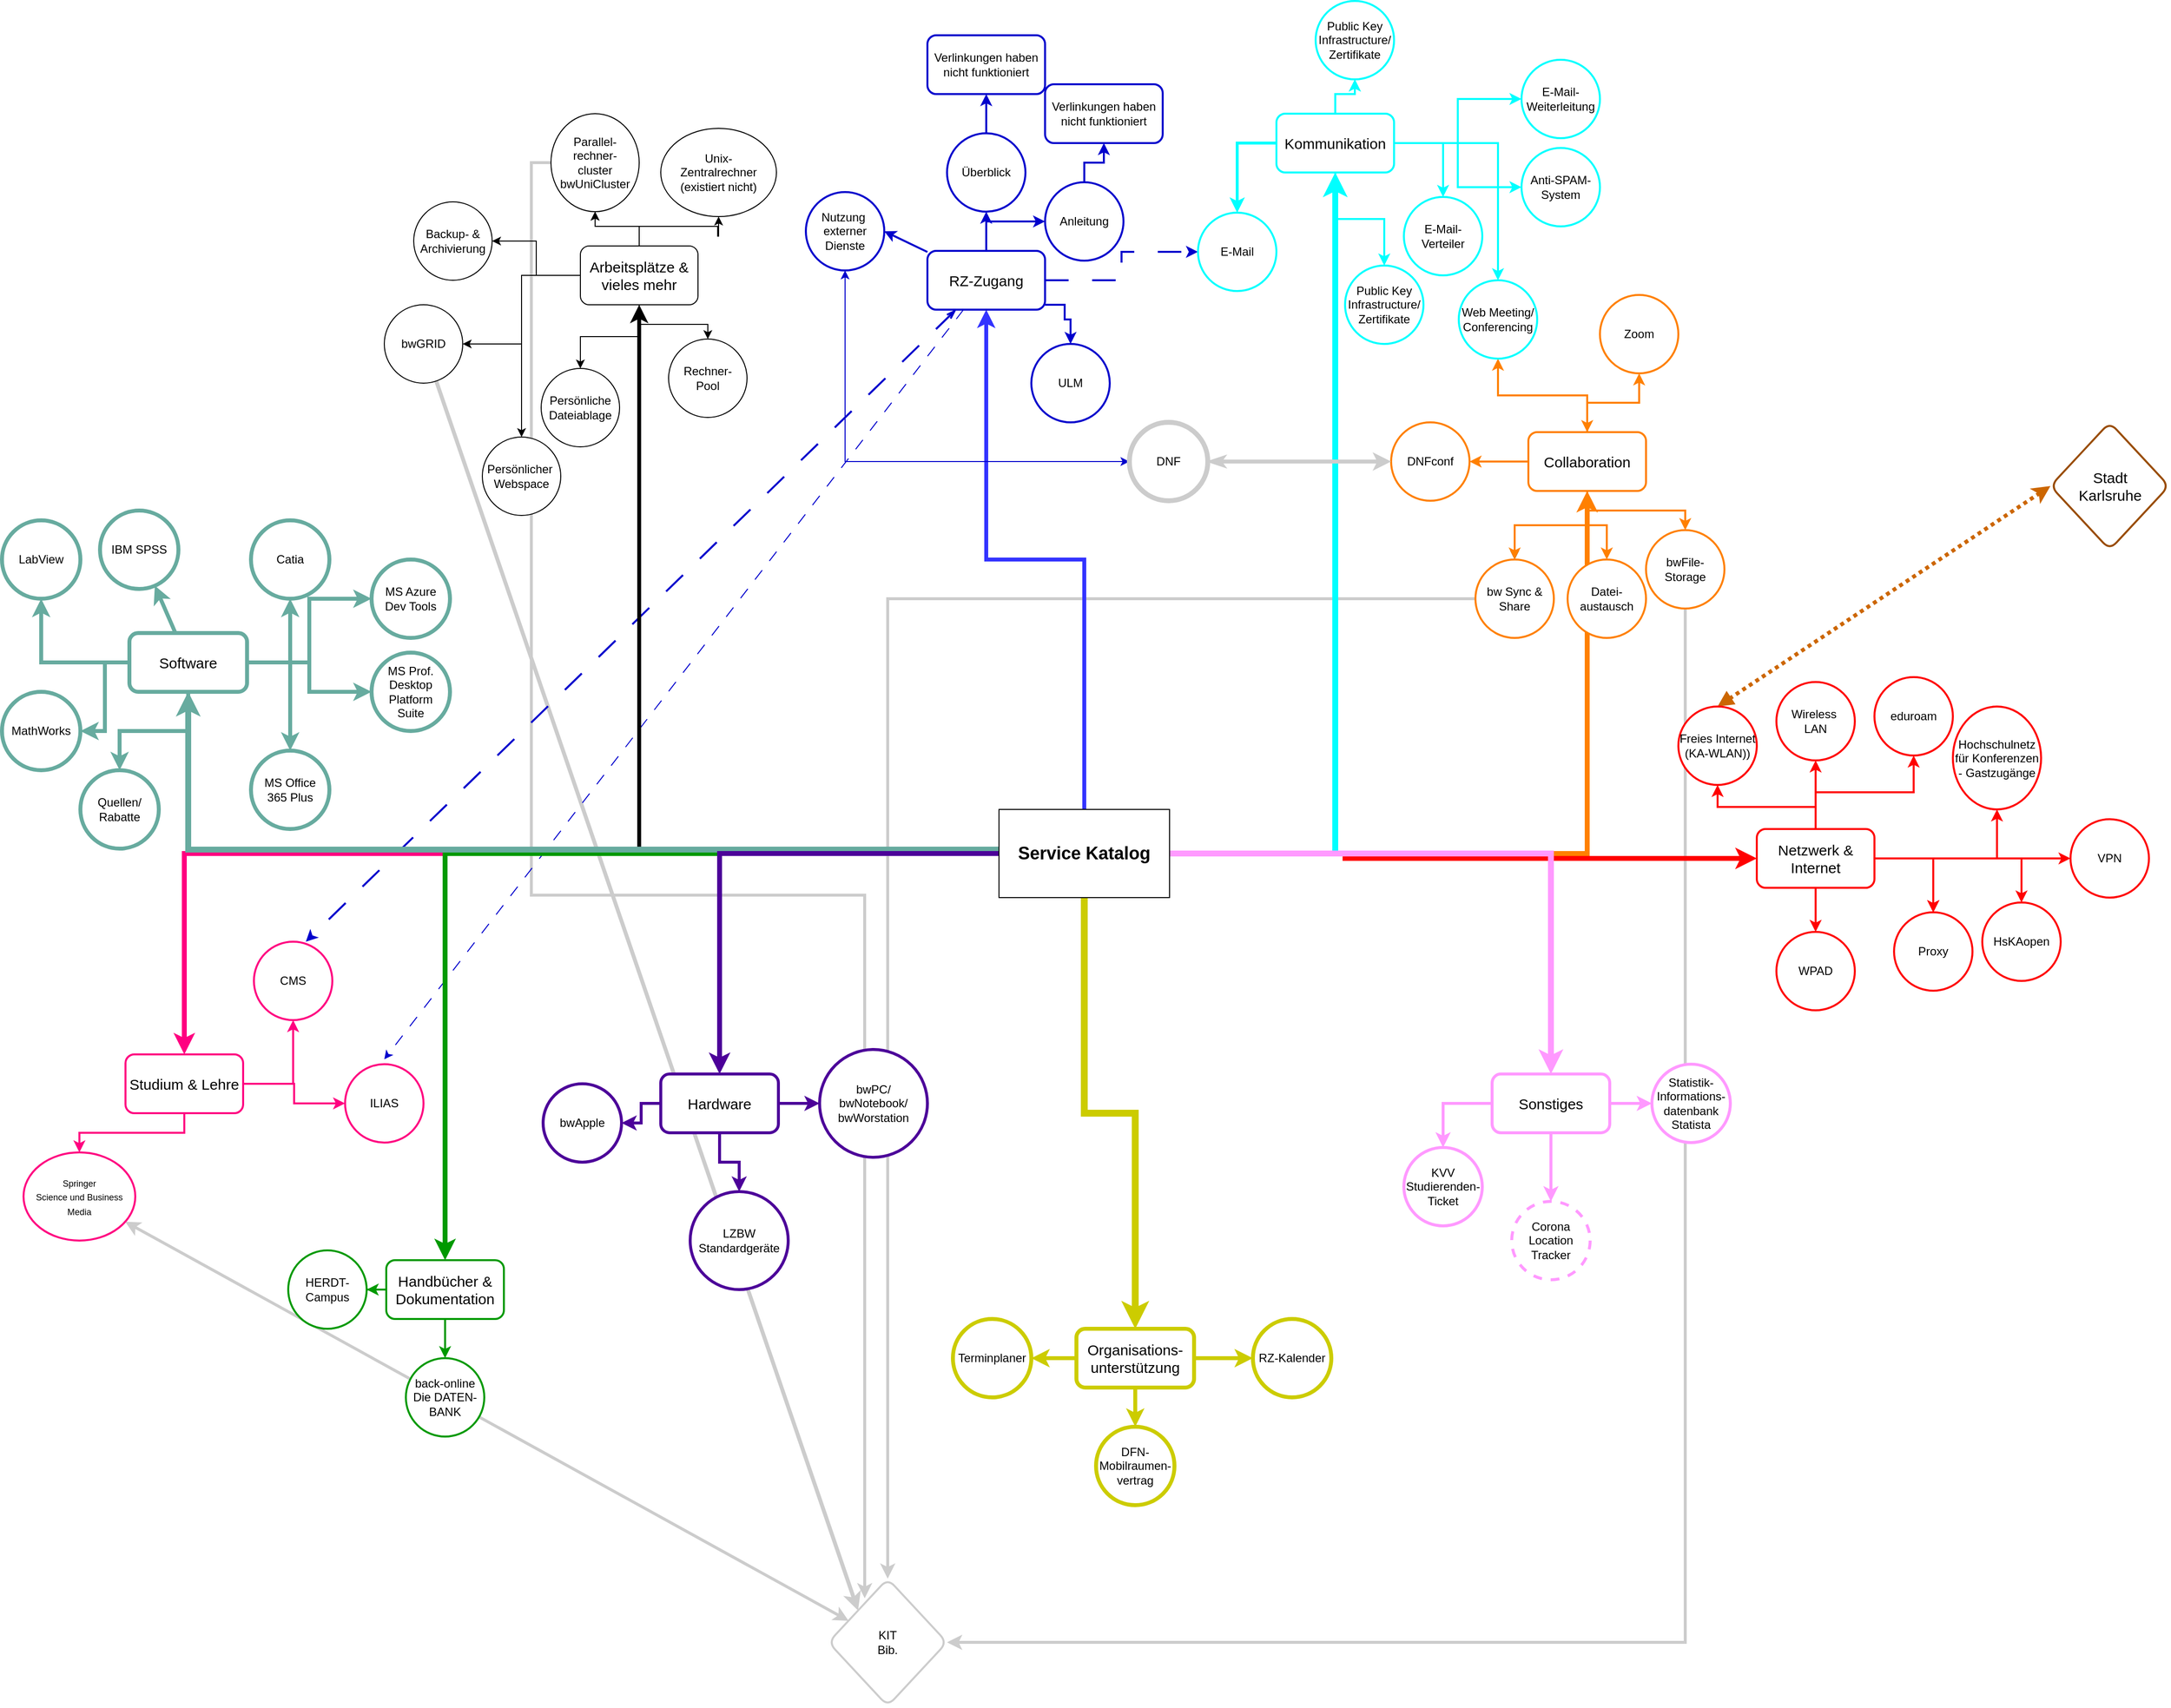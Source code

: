 <mxfile version="28.0.4">
  <diagram name="Seite-1" id="3GLb4vDEsQ0XSXIYI3ro">
    <mxGraphModel dx="2853" dy="2292" grid="1" gridSize="10" guides="1" tooltips="1" connect="1" arrows="1" fold="1" page="1" pageScale="1" pageWidth="827" pageHeight="1169" math="0" shadow="0">
      <root>
        <mxCell id="0" />
        <mxCell id="1" parent="0" />
        <mxCell id="1G-AtsandnVhqc0FG15d-170" style="rounded=0;orthogonalLoop=1;jettySize=auto;html=1;entryX=0;entryY=0;entryDx=0;entryDy=0;fontFamily=Helvetica;fontSize=12;fontColor=default;strokeColor=#CCCCCC;strokeWidth=4;" edge="1" parent="1" source="1G-AtsandnVhqc0FG15d-69" target="1G-AtsandnVhqc0FG15d-165">
          <mxGeometry relative="1" as="geometry" />
        </mxCell>
        <mxCell id="1G-AtsandnVhqc0FG15d-169" style="edgeStyle=orthogonalEdgeStyle;rounded=0;orthogonalLoop=1;jettySize=auto;html=1;exitX=0;exitY=0.5;exitDx=0;exitDy=0;entryX=0.306;entryY=0.154;entryDx=0;entryDy=0;entryPerimeter=0;fontFamily=Helvetica;fontSize=12;fontColor=default;strokeColor=#CCCCCC;strokeWidth=3;" edge="1" parent="1" source="1G-AtsandnVhqc0FG15d-66" target="1G-AtsandnVhqc0FG15d-165">
          <mxGeometry relative="1" as="geometry" />
        </mxCell>
        <mxCell id="1G-AtsandnVhqc0FG15d-167" style="edgeStyle=orthogonalEdgeStyle;rounded=0;orthogonalLoop=1;jettySize=auto;html=1;fontFamily=Helvetica;fontSize=12;fontColor=default;strokeColor=#CCCCCC;strokeWidth=3;" edge="1" parent="1" source="1G-AtsandnVhqc0FG15d-78" target="1G-AtsandnVhqc0FG15d-165">
          <mxGeometry relative="1" as="geometry" />
        </mxCell>
        <mxCell id="1G-AtsandnVhqc0FG15d-168" style="edgeStyle=orthogonalEdgeStyle;rounded=0;orthogonalLoop=1;jettySize=auto;html=1;exitX=0.5;exitY=1;exitDx=0;exitDy=0;entryX=1;entryY=0.5;entryDx=0;entryDy=0;fontFamily=Helvetica;fontSize=12;fontColor=default;strokeColor=#CCCCCC;strokeWidth=3;" edge="1" parent="1" source="1G-AtsandnVhqc0FG15d-83" target="1G-AtsandnVhqc0FG15d-165">
          <mxGeometry relative="1" as="geometry" />
        </mxCell>
        <mxCell id="1G-AtsandnVhqc0FG15d-164" style="rounded=0;orthogonalLoop=1;jettySize=auto;html=1;fontFamily=Helvetica;fontSize=12;fontColor=default;dashed=1;dashPattern=12 12;strokeColor=#0000CC;" edge="1" parent="1" source="1G-AtsandnVhqc0FG15d-2">
          <mxGeometry relative="1" as="geometry">
            <mxPoint x="-280" y="200" as="targetPoint" />
          </mxGeometry>
        </mxCell>
        <mxCell id="1G-AtsandnVhqc0FG15d-163" style="rounded=0;orthogonalLoop=1;jettySize=auto;html=1;entryX=0.662;entryY=0;entryDx=0;entryDy=0;entryPerimeter=0;fontFamily=Helvetica;fontSize=12;fontColor=default;strokeColor=#0000CC;startArrow=openThin;startFill=0;strokeWidth=2;dashed=1;dashPattern=12 12;" edge="1" parent="1" source="1G-AtsandnVhqc0FG15d-2" target="1G-AtsandnVhqc0FG15d-49">
          <mxGeometry relative="1" as="geometry" />
        </mxCell>
        <mxCell id="1G-AtsandnVhqc0FG15d-166" value="" style="rounded=0;orthogonalLoop=1;jettySize=auto;html=1;fontFamily=Helvetica;fontSize=12;fontColor=default;strokeColor=#CCCCCC;startArrow=classic;startFill=1;strokeWidth=3;" edge="1" parent="1" source="1G-AtsandnVhqc0FG15d-53" target="1G-AtsandnVhqc0FG15d-165">
          <mxGeometry relative="1" as="geometry" />
        </mxCell>
        <mxCell id="1G-AtsandnVhqc0FG15d-14" value="" style="edgeStyle=orthogonalEdgeStyle;rounded=0;orthogonalLoop=1;jettySize=auto;html=1;strokeWidth=4;strokeColor=#3333FF;" edge="1" parent="1" source="1G-AtsandnVhqc0FG15d-1" target="1G-AtsandnVhqc0FG15d-2">
          <mxGeometry relative="1" as="geometry" />
        </mxCell>
        <mxCell id="1G-AtsandnVhqc0FG15d-30" value="" style="edgeStyle=orthogonalEdgeStyle;rounded=0;orthogonalLoop=1;jettySize=auto;html=1;strokeColor=#00FFFF;strokeWidth=6;" edge="1" parent="1" source="1G-AtsandnVhqc0FG15d-1" target="1G-AtsandnVhqc0FG15d-4">
          <mxGeometry relative="1" as="geometry" />
        </mxCell>
        <mxCell id="1G-AtsandnVhqc0FG15d-46" value="" style="edgeStyle=orthogonalEdgeStyle;rounded=0;orthogonalLoop=1;jettySize=auto;html=1;strokeColor=#FF0080;strokeWidth=5;" edge="1" parent="1" source="1G-AtsandnVhqc0FG15d-1" target="1G-AtsandnVhqc0FG15d-5">
          <mxGeometry relative="1" as="geometry" />
        </mxCell>
        <mxCell id="1G-AtsandnVhqc0FG15d-56" value="" style="edgeStyle=orthogonalEdgeStyle;rounded=0;orthogonalLoop=1;jettySize=auto;html=1;strokeWidth=4;" edge="1" parent="1" source="1G-AtsandnVhqc0FG15d-1" target="1G-AtsandnVhqc0FG15d-6">
          <mxGeometry relative="1" as="geometry" />
        </mxCell>
        <mxCell id="1G-AtsandnVhqc0FG15d-77" value="" style="edgeStyle=orthogonalEdgeStyle;rounded=0;orthogonalLoop=1;jettySize=auto;html=1;fontFamily=Helvetica;fontSize=12;fontColor=default;strokeColor=#FF8000;strokeWidth=5;" edge="1" parent="1" source="1G-AtsandnVhqc0FG15d-1" target="1G-AtsandnVhqc0FG15d-7">
          <mxGeometry relative="1" as="geometry" />
        </mxCell>
        <mxCell id="1G-AtsandnVhqc0FG15d-90" value="" style="edgeStyle=orthogonalEdgeStyle;rounded=0;orthogonalLoop=1;jettySize=auto;html=1;fontFamily=Helvetica;fontSize=12;fontColor=default;strokeColor=#009900;strokeWidth=5;" edge="1" parent="1" source="1G-AtsandnVhqc0FG15d-1" target="1G-AtsandnVhqc0FG15d-8">
          <mxGeometry relative="1" as="geometry" />
        </mxCell>
        <mxCell id="1G-AtsandnVhqc0FG15d-96" value="" style="edgeStyle=orthogonalEdgeStyle;rounded=0;orthogonalLoop=1;jettySize=auto;html=1;fontFamily=Helvetica;fontSize=12;fontColor=default;strokeColor=#FF0000;strokeWidth=5;" edge="1" parent="1" source="1G-AtsandnVhqc0FG15d-1" target="1G-AtsandnVhqc0FG15d-9">
          <mxGeometry relative="1" as="geometry">
            <Array as="points">
              <mxPoint x="700" y="-10" />
              <mxPoint x="700" y="-5" />
            </Array>
          </mxGeometry>
        </mxCell>
        <mxCell id="1G-AtsandnVhqc0FG15d-115" value="" style="edgeStyle=orthogonalEdgeStyle;rounded=0;orthogonalLoop=1;jettySize=auto;html=1;fontFamily=Helvetica;fontSize=12;fontColor=default;strokeColor=#67AB9F;strokeWidth=6;exitX=0.04;exitY=0.456;exitDx=0;exitDy=0;exitPerimeter=0;" edge="1" parent="1" source="1G-AtsandnVhqc0FG15d-1" target="1G-AtsandnVhqc0FG15d-10">
          <mxGeometry relative="1" as="geometry">
            <mxPoint x="-330" y="-125" as="sourcePoint" />
          </mxGeometry>
        </mxCell>
        <mxCell id="1G-AtsandnVhqc0FG15d-133" value="" style="edgeStyle=orthogonalEdgeStyle;rounded=0;orthogonalLoop=1;jettySize=auto;html=1;fontFamily=Helvetica;fontSize=12;fontColor=default;strokeColor=#4C0099;strokeWidth=5;" edge="1" parent="1" source="1G-AtsandnVhqc0FG15d-1" target="1G-AtsandnVhqc0FG15d-11">
          <mxGeometry relative="1" as="geometry" />
        </mxCell>
        <mxCell id="1G-AtsandnVhqc0FG15d-143" value="" style="edgeStyle=orthogonalEdgeStyle;rounded=0;orthogonalLoop=1;jettySize=auto;html=1;fontFamily=Helvetica;fontSize=12;fontColor=default;strokeColor=#CCCC00;strokeWidth=7;" edge="1" parent="1" source="1G-AtsandnVhqc0FG15d-1" target="1G-AtsandnVhqc0FG15d-12">
          <mxGeometry relative="1" as="geometry" />
        </mxCell>
        <mxCell id="1G-AtsandnVhqc0FG15d-150" value="" style="edgeStyle=orthogonalEdgeStyle;rounded=0;orthogonalLoop=1;jettySize=auto;html=1;fontFamily=Helvetica;fontSize=12;fontColor=default;entryX=0.5;entryY=0;entryDx=0;entryDy=0;strokeColor=#FF99FF;strokeWidth=6;" edge="1" parent="1" source="1G-AtsandnVhqc0FG15d-1" target="1G-AtsandnVhqc0FG15d-13">
          <mxGeometry relative="1" as="geometry" />
        </mxCell>
        <mxCell id="1G-AtsandnVhqc0FG15d-1" value="&lt;b&gt;&lt;font style=&quot;font-size: 18px;&quot;&gt;Service Katalog&lt;/font&gt;&lt;/b&gt;" style="rounded=0;whiteSpace=wrap;html=1;" vertex="1" parent="1">
          <mxGeometry x="347" y="-55" width="174" height="90" as="geometry" />
        </mxCell>
        <mxCell id="1G-AtsandnVhqc0FG15d-16" value="" style="edgeStyle=orthogonalEdgeStyle;rounded=0;orthogonalLoop=1;jettySize=auto;html=1;strokeColor=#0000CC;strokeWidth=2;" edge="1" parent="1" source="1G-AtsandnVhqc0FG15d-2" target="1G-AtsandnVhqc0FG15d-15">
          <mxGeometry relative="1" as="geometry" />
        </mxCell>
        <mxCell id="1G-AtsandnVhqc0FG15d-20" value="" style="edgeStyle=orthogonalEdgeStyle;rounded=0;orthogonalLoop=1;jettySize=auto;html=1;entryX=0;entryY=0.5;entryDx=0;entryDy=0;strokeColor=#0000CC;strokeWidth=2;" edge="1" parent="1" source="1G-AtsandnVhqc0FG15d-2" target="1G-AtsandnVhqc0FG15d-19">
          <mxGeometry relative="1" as="geometry" />
        </mxCell>
        <mxCell id="1G-AtsandnVhqc0FG15d-29" value="" style="rounded=0;orthogonalLoop=1;jettySize=auto;html=1;entryX=1;entryY=0.5;entryDx=0;entryDy=0;strokeColor=#0000CC;strokeWidth=2;" edge="1" parent="1" source="1G-AtsandnVhqc0FG15d-2" target="1G-AtsandnVhqc0FG15d-26">
          <mxGeometry relative="1" as="geometry">
            <mxPoint x="234" y="-615" as="targetPoint" />
          </mxGeometry>
        </mxCell>
        <mxCell id="1G-AtsandnVhqc0FG15d-76" value="" style="edgeStyle=orthogonalEdgeStyle;rounded=0;orthogonalLoop=1;jettySize=auto;html=1;fontFamily=Helvetica;fontSize=12;fontColor=default;strokeColor=#0000CC;strokeWidth=2;" edge="1" parent="1" source="1G-AtsandnVhqc0FG15d-2" target="1G-AtsandnVhqc0FG15d-24">
          <mxGeometry relative="1" as="geometry">
            <Array as="points">
              <mxPoint x="414" y="-570" />
              <mxPoint x="414" y="-555" />
              <mxPoint x="420" y="-555" />
            </Array>
          </mxGeometry>
        </mxCell>
        <mxCell id="1G-AtsandnVhqc0FG15d-2" value="&lt;font style=&quot;font-size: 15px;&quot;&gt;RZ-Zugang&lt;/font&gt;" style="rounded=1;whiteSpace=wrap;html=1;strokeColor=#0000CC;strokeWidth=2;" vertex="1" parent="1">
          <mxGeometry x="274" y="-625" width="120" height="60" as="geometry" />
        </mxCell>
        <mxCell id="1G-AtsandnVhqc0FG15d-34" value="" style="edgeStyle=orthogonalEdgeStyle;rounded=0;orthogonalLoop=1;jettySize=auto;html=1;strokeColor=#00FFFF;strokeWidth=2;" edge="1" parent="1" source="1G-AtsandnVhqc0FG15d-4" target="1G-AtsandnVhqc0FG15d-33">
          <mxGeometry relative="1" as="geometry" />
        </mxCell>
        <mxCell id="1G-AtsandnVhqc0FG15d-36" value="" style="edgeStyle=orthogonalEdgeStyle;rounded=0;orthogonalLoop=1;jettySize=auto;html=1;strokeColor=#00FFFF;strokeWidth=2;" edge="1" parent="1" source="1G-AtsandnVhqc0FG15d-4" target="1G-AtsandnVhqc0FG15d-35">
          <mxGeometry relative="1" as="geometry" />
        </mxCell>
        <mxCell id="1G-AtsandnVhqc0FG15d-38" value="" style="edgeStyle=orthogonalEdgeStyle;rounded=0;orthogonalLoop=1;jettySize=auto;html=1;strokeColor=#00FFFF;strokeWidth=2;" edge="1" parent="1" source="1G-AtsandnVhqc0FG15d-4" target="1G-AtsandnVhqc0FG15d-37">
          <mxGeometry relative="1" as="geometry" />
        </mxCell>
        <mxCell id="1G-AtsandnVhqc0FG15d-40" value="" style="edgeStyle=orthogonalEdgeStyle;rounded=0;orthogonalLoop=1;jettySize=auto;html=1;strokeColor=#00FFFF;strokeWidth=2;" edge="1" parent="1" source="1G-AtsandnVhqc0FG15d-4" target="1G-AtsandnVhqc0FG15d-39">
          <mxGeometry relative="1" as="geometry" />
        </mxCell>
        <mxCell id="1G-AtsandnVhqc0FG15d-41" value="" style="edgeStyle=orthogonalEdgeStyle;rounded=0;orthogonalLoop=1;jettySize=auto;html=1;strokeColor=#00FFFF;strokeWidth=2;" edge="1" parent="1" source="1G-AtsandnVhqc0FG15d-4" target="1G-AtsandnVhqc0FG15d-39">
          <mxGeometry relative="1" as="geometry" />
        </mxCell>
        <mxCell id="1G-AtsandnVhqc0FG15d-43" value="" style="edgeStyle=orthogonalEdgeStyle;rounded=0;orthogonalLoop=1;jettySize=auto;html=1;strokeColor=#00FFFF;strokeWidth=2;" edge="1" parent="1" source="1G-AtsandnVhqc0FG15d-4" target="1G-AtsandnVhqc0FG15d-42">
          <mxGeometry relative="1" as="geometry" />
        </mxCell>
        <mxCell id="1G-AtsandnVhqc0FG15d-45" value="" style="edgeStyle=orthogonalEdgeStyle;rounded=0;orthogonalLoop=1;jettySize=auto;html=1;strokeColor=#00FFFF;strokeWidth=2;" edge="1" parent="1" source="1G-AtsandnVhqc0FG15d-4" target="1G-AtsandnVhqc0FG15d-44">
          <mxGeometry relative="1" as="geometry" />
        </mxCell>
        <mxCell id="1G-AtsandnVhqc0FG15d-162" style="edgeStyle=orthogonalEdgeStyle;rounded=0;orthogonalLoop=1;jettySize=auto;html=1;exitX=0;exitY=0.5;exitDx=0;exitDy=0;fontFamily=Helvetica;fontSize=12;fontColor=default;strokeColor=#00FFFF;strokeWidth=3;" edge="1" parent="1" source="1G-AtsandnVhqc0FG15d-4" target="1G-AtsandnVhqc0FG15d-31">
          <mxGeometry relative="1" as="geometry" />
        </mxCell>
        <mxCell id="1G-AtsandnVhqc0FG15d-4" value="&lt;font style=&quot;font-size: 15px;&quot;&gt;Kommunikation&lt;/font&gt;" style="rounded=1;whiteSpace=wrap;html=1;strokeColor=#00FFFF;strokeWidth=2;" vertex="1" parent="1">
          <mxGeometry x="630" y="-765" width="120" height="60" as="geometry" />
        </mxCell>
        <mxCell id="1G-AtsandnVhqc0FG15d-48" value="" style="edgeStyle=orthogonalEdgeStyle;rounded=0;orthogonalLoop=1;jettySize=auto;html=1;strokeColor=#FF0080;strokeWidth=2;" edge="1" parent="1" source="1G-AtsandnVhqc0FG15d-5" target="1G-AtsandnVhqc0FG15d-47">
          <mxGeometry relative="1" as="geometry" />
        </mxCell>
        <mxCell id="1G-AtsandnVhqc0FG15d-50" value="" style="edgeStyle=orthogonalEdgeStyle;rounded=0;orthogonalLoop=1;jettySize=auto;html=1;strokeColor=#FF0080;strokeWidth=2;" edge="1" parent="1" source="1G-AtsandnVhqc0FG15d-5" target="1G-AtsandnVhqc0FG15d-49">
          <mxGeometry relative="1" as="geometry" />
        </mxCell>
        <mxCell id="1G-AtsandnVhqc0FG15d-54" value="" style="edgeStyle=orthogonalEdgeStyle;rounded=0;orthogonalLoop=1;jettySize=auto;html=1;entryX=0.5;entryY=0;entryDx=0;entryDy=0;strokeColor=#FF0080;strokeWidth=2;" edge="1" parent="1" source="1G-AtsandnVhqc0FG15d-5" target="1G-AtsandnVhqc0FG15d-53">
          <mxGeometry relative="1" as="geometry">
            <mxPoint x="-574" y="295" as="targetPoint" />
          </mxGeometry>
        </mxCell>
        <mxCell id="1G-AtsandnVhqc0FG15d-5" value="&lt;font style=&quot;font-size: 15px;&quot;&gt;Studium &amp;amp; Lehre&lt;/font&gt;" style="rounded=1;whiteSpace=wrap;html=1;strokeColor=#FF0080;strokeWidth=2;" vertex="1" parent="1">
          <mxGeometry x="-544" y="195" width="120" height="60" as="geometry" />
        </mxCell>
        <mxCell id="1G-AtsandnVhqc0FG15d-58" value="" style="edgeStyle=orthogonalEdgeStyle;rounded=0;orthogonalLoop=1;jettySize=auto;html=1;strokeWidth=1;" edge="1" parent="1" source="1G-AtsandnVhqc0FG15d-6" target="1G-AtsandnVhqc0FG15d-57">
          <mxGeometry relative="1" as="geometry" />
        </mxCell>
        <mxCell id="1G-AtsandnVhqc0FG15d-62" value="" style="edgeStyle=orthogonalEdgeStyle;rounded=0;orthogonalLoop=1;jettySize=auto;html=1;fontFamily=Helvetica;fontSize=12;fontColor=default;strokeWidth=1;" edge="1" parent="1" source="1G-AtsandnVhqc0FG15d-6" target="1G-AtsandnVhqc0FG15d-61">
          <mxGeometry relative="1" as="geometry" />
        </mxCell>
        <mxCell id="1G-AtsandnVhqc0FG15d-64" value="" style="edgeStyle=orthogonalEdgeStyle;rounded=0;orthogonalLoop=1;jettySize=auto;html=1;fontFamily=Helvetica;fontSize=12;fontColor=default;strokeWidth=1;" edge="1" parent="1" source="1G-AtsandnVhqc0FG15d-6" target="1G-AtsandnVhqc0FG15d-63">
          <mxGeometry relative="1" as="geometry">
            <mxPoint x="30" y="-665" as="targetPoint" />
          </mxGeometry>
        </mxCell>
        <mxCell id="1G-AtsandnVhqc0FG15d-68" value="" style="edgeStyle=orthogonalEdgeStyle;rounded=0;orthogonalLoop=1;jettySize=auto;html=1;fontFamily=Helvetica;fontSize=12;fontColor=default;strokeWidth=1;" edge="1" parent="1" source="1G-AtsandnVhqc0FG15d-6" target="1G-AtsandnVhqc0FG15d-66">
          <mxGeometry relative="1" as="geometry" />
        </mxCell>
        <mxCell id="1G-AtsandnVhqc0FG15d-70" value="" style="edgeStyle=orthogonalEdgeStyle;rounded=0;orthogonalLoop=1;jettySize=auto;html=1;fontFamily=Helvetica;fontSize=12;fontColor=default;strokeWidth=1;" edge="1" parent="1" source="1G-AtsandnVhqc0FG15d-6" target="1G-AtsandnVhqc0FG15d-59">
          <mxGeometry relative="1" as="geometry" />
        </mxCell>
        <mxCell id="1G-AtsandnVhqc0FG15d-71" value="" style="edgeStyle=orthogonalEdgeStyle;rounded=0;orthogonalLoop=1;jettySize=auto;html=1;fontFamily=Helvetica;fontSize=12;fontColor=default;strokeWidth=1;" edge="1" parent="1" source="1G-AtsandnVhqc0FG15d-6" target="1G-AtsandnVhqc0FG15d-69">
          <mxGeometry relative="1" as="geometry" />
        </mxCell>
        <mxCell id="1G-AtsandnVhqc0FG15d-72" value="" style="edgeStyle=orthogonalEdgeStyle;rounded=0;orthogonalLoop=1;jettySize=auto;html=1;fontFamily=Helvetica;fontSize=12;fontColor=default;strokeWidth=1;" edge="1" parent="1" source="1G-AtsandnVhqc0FG15d-6" target="1G-AtsandnVhqc0FG15d-66">
          <mxGeometry relative="1" as="geometry" />
        </mxCell>
        <mxCell id="1G-AtsandnVhqc0FG15d-74" value="" style="edgeStyle=orthogonalEdgeStyle;rounded=0;orthogonalLoop=1;jettySize=auto;html=1;fontFamily=Helvetica;fontSize=12;fontColor=default;strokeWidth=1;" edge="1" parent="1" source="1G-AtsandnVhqc0FG15d-6" target="1G-AtsandnVhqc0FG15d-73">
          <mxGeometry relative="1" as="geometry" />
        </mxCell>
        <mxCell id="1G-AtsandnVhqc0FG15d-6" value="&lt;font style=&quot;font-size: 15px;&quot;&gt;Arbeitsplätze &amp;amp; vieles mehr&lt;/font&gt;" style="rounded=1;whiteSpace=wrap;html=1;strokeWidth=1;" vertex="1" parent="1">
          <mxGeometry x="-80" y="-630" width="120" height="60" as="geometry" />
        </mxCell>
        <mxCell id="1G-AtsandnVhqc0FG15d-79" value="" style="edgeStyle=orthogonalEdgeStyle;rounded=0;orthogonalLoop=1;jettySize=auto;html=1;fontFamily=Helvetica;fontSize=12;fontColor=default;" edge="1" parent="1" source="1G-AtsandnVhqc0FG15d-7" target="1G-AtsandnVhqc0FG15d-78">
          <mxGeometry relative="1" as="geometry" />
        </mxCell>
        <mxCell id="1G-AtsandnVhqc0FG15d-80" value="" style="edgeStyle=orthogonalEdgeStyle;rounded=0;orthogonalLoop=1;jettySize=auto;html=1;fontFamily=Helvetica;fontSize=12;fontColor=default;strokeColor=#FF8000;strokeWidth=2;" edge="1" parent="1" source="1G-AtsandnVhqc0FG15d-7" target="1G-AtsandnVhqc0FG15d-78">
          <mxGeometry relative="1" as="geometry" />
        </mxCell>
        <mxCell id="1G-AtsandnVhqc0FG15d-82" value="" style="edgeStyle=orthogonalEdgeStyle;rounded=0;orthogonalLoop=1;jettySize=auto;html=1;fontFamily=Helvetica;fontSize=12;fontColor=default;strokeColor=#FF8000;strokeWidth=2;" edge="1" parent="1" source="1G-AtsandnVhqc0FG15d-7" target="1G-AtsandnVhqc0FG15d-81">
          <mxGeometry relative="1" as="geometry" />
        </mxCell>
        <mxCell id="1G-AtsandnVhqc0FG15d-84" value="" style="edgeStyle=orthogonalEdgeStyle;rounded=0;orthogonalLoop=1;jettySize=auto;html=1;fontFamily=Helvetica;fontSize=12;fontColor=default;strokeColor=#FF8000;strokeWidth=2;" edge="1" parent="1" source="1G-AtsandnVhqc0FG15d-7" target="1G-AtsandnVhqc0FG15d-83">
          <mxGeometry relative="1" as="geometry" />
        </mxCell>
        <mxCell id="1G-AtsandnVhqc0FG15d-85" value="" style="edgeStyle=orthogonalEdgeStyle;rounded=0;orthogonalLoop=1;jettySize=auto;html=1;fontFamily=Helvetica;fontSize=12;fontColor=default;strokeColor=light-dark(#ff8000, #ededed);strokeWidth=2;startArrow=classic;startFill=1;" edge="1" parent="1" source="1G-AtsandnVhqc0FG15d-7" target="1G-AtsandnVhqc0FG15d-44">
          <mxGeometry relative="1" as="geometry" />
        </mxCell>
        <mxCell id="1G-AtsandnVhqc0FG15d-87" value="" style="edgeStyle=orthogonalEdgeStyle;rounded=0;orthogonalLoop=1;jettySize=auto;html=1;fontFamily=Helvetica;fontSize=12;fontColor=default;strokeColor=#FF8000;strokeWidth=2;" edge="1" parent="1" source="1G-AtsandnVhqc0FG15d-7" target="1G-AtsandnVhqc0FG15d-86">
          <mxGeometry relative="1" as="geometry" />
        </mxCell>
        <mxCell id="1G-AtsandnVhqc0FG15d-89" value="" style="edgeStyle=orthogonalEdgeStyle;rounded=0;orthogonalLoop=1;jettySize=auto;html=1;fontFamily=Helvetica;fontSize=12;fontColor=default;strokeColor=#FF8000;strokeWidth=2;" edge="1" parent="1" source="1G-AtsandnVhqc0FG15d-7" target="1G-AtsandnVhqc0FG15d-88">
          <mxGeometry relative="1" as="geometry" />
        </mxCell>
        <mxCell id="1G-AtsandnVhqc0FG15d-7" value="&lt;font style=&quot;font-size: 15px;&quot;&gt;Collaboration&lt;/font&gt;" style="rounded=1;whiteSpace=wrap;html=1;strokeColor=#FF8000;strokeWidth=2;" vertex="1" parent="1">
          <mxGeometry x="887" y="-440" width="120" height="60" as="geometry" />
        </mxCell>
        <mxCell id="1G-AtsandnVhqc0FG15d-92" value="" style="edgeStyle=orthogonalEdgeStyle;rounded=0;orthogonalLoop=1;jettySize=auto;html=1;fontFamily=Helvetica;fontSize=12;fontColor=default;strokeColor=#009900;strokeWidth=2;" edge="1" parent="1" source="1G-AtsandnVhqc0FG15d-8" target="1G-AtsandnVhqc0FG15d-91">
          <mxGeometry relative="1" as="geometry" />
        </mxCell>
        <mxCell id="1G-AtsandnVhqc0FG15d-94" value="" style="edgeStyle=orthogonalEdgeStyle;rounded=0;orthogonalLoop=1;jettySize=auto;html=1;fontFamily=Helvetica;fontSize=12;fontColor=default;strokeColor=#009900;strokeWidth=2;" edge="1" parent="1" source="1G-AtsandnVhqc0FG15d-8" target="1G-AtsandnVhqc0FG15d-93">
          <mxGeometry relative="1" as="geometry" />
        </mxCell>
        <mxCell id="1G-AtsandnVhqc0FG15d-8" value="&lt;font style=&quot;font-size: 15px;&quot;&gt;Handbücher &amp;amp; Dokumentation&lt;/font&gt;" style="rounded=1;whiteSpace=wrap;html=1;strokeColor=#009900;strokeWidth=2;" vertex="1" parent="1">
          <mxGeometry x="-278" y="405" width="120" height="60" as="geometry" />
        </mxCell>
        <mxCell id="1G-AtsandnVhqc0FG15d-98" value="" style="edgeStyle=orthogonalEdgeStyle;rounded=0;orthogonalLoop=1;jettySize=auto;html=1;fontFamily=Helvetica;fontSize=12;fontColor=default;strokeColor=#FF0000;strokeWidth=2;" edge="1" parent="1" source="1G-AtsandnVhqc0FG15d-9" target="1G-AtsandnVhqc0FG15d-97">
          <mxGeometry relative="1" as="geometry" />
        </mxCell>
        <mxCell id="1G-AtsandnVhqc0FG15d-100" value="" style="edgeStyle=orthogonalEdgeStyle;rounded=0;orthogonalLoop=1;jettySize=auto;html=1;fontFamily=Helvetica;fontSize=12;fontColor=default;strokeColor=#FF0000;strokeWidth=2;" edge="1" parent="1" source="1G-AtsandnVhqc0FG15d-9" target="1G-AtsandnVhqc0FG15d-99">
          <mxGeometry relative="1" as="geometry" />
        </mxCell>
        <mxCell id="1G-AtsandnVhqc0FG15d-102" value="" style="edgeStyle=orthogonalEdgeStyle;rounded=0;orthogonalLoop=1;jettySize=auto;html=1;fontFamily=Helvetica;fontSize=12;fontColor=default;strokeColor=#FF0000;strokeWidth=2;" edge="1" parent="1" source="1G-AtsandnVhqc0FG15d-9" target="1G-AtsandnVhqc0FG15d-101">
          <mxGeometry relative="1" as="geometry" />
        </mxCell>
        <mxCell id="1G-AtsandnVhqc0FG15d-104" value="" style="edgeStyle=orthogonalEdgeStyle;rounded=0;orthogonalLoop=1;jettySize=auto;html=1;fontFamily=Helvetica;fontSize=12;fontColor=default;strokeColor=#FF0000;strokeWidth=2;" edge="1" parent="1" source="1G-AtsandnVhqc0FG15d-9" target="1G-AtsandnVhqc0FG15d-103">
          <mxGeometry relative="1" as="geometry" />
        </mxCell>
        <mxCell id="1G-AtsandnVhqc0FG15d-106" value="" style="edgeStyle=orthogonalEdgeStyle;rounded=0;orthogonalLoop=1;jettySize=auto;html=1;fontFamily=Helvetica;fontSize=12;fontColor=default;strokeColor=#FF0000;strokeWidth=2;" edge="1" parent="1" source="1G-AtsandnVhqc0FG15d-9" target="1G-AtsandnVhqc0FG15d-105">
          <mxGeometry relative="1" as="geometry" />
        </mxCell>
        <mxCell id="1G-AtsandnVhqc0FG15d-108" value="" style="edgeStyle=orthogonalEdgeStyle;rounded=0;orthogonalLoop=1;jettySize=auto;html=1;fontFamily=Helvetica;fontSize=12;fontColor=default;strokeColor=#FF0000;strokeWidth=2;" edge="1" parent="1" source="1G-AtsandnVhqc0FG15d-9" target="1G-AtsandnVhqc0FG15d-107">
          <mxGeometry relative="1" as="geometry" />
        </mxCell>
        <mxCell id="1G-AtsandnVhqc0FG15d-110" value="" style="edgeStyle=orthogonalEdgeStyle;rounded=0;orthogonalLoop=1;jettySize=auto;html=1;fontFamily=Helvetica;fontSize=12;fontColor=default;strokeColor=#FF0000;strokeWidth=2;" edge="1" parent="1" source="1G-AtsandnVhqc0FG15d-9" target="1G-AtsandnVhqc0FG15d-109">
          <mxGeometry relative="1" as="geometry" />
        </mxCell>
        <mxCell id="1G-AtsandnVhqc0FG15d-111" value="" style="edgeStyle=orthogonalEdgeStyle;rounded=0;orthogonalLoop=1;jettySize=auto;html=1;fontFamily=Helvetica;fontSize=12;fontColor=default;strokeColor=#FF0000;strokeWidth=2;" edge="1" parent="1" source="1G-AtsandnVhqc0FG15d-9" target="1G-AtsandnVhqc0FG15d-109">
          <mxGeometry relative="1" as="geometry" />
        </mxCell>
        <mxCell id="1G-AtsandnVhqc0FG15d-112" value="" style="edgeStyle=orthogonalEdgeStyle;rounded=0;orthogonalLoop=1;jettySize=auto;html=1;fontFamily=Helvetica;fontSize=12;fontColor=default;strokeColor=#FF0000;strokeWidth=2;" edge="1" parent="1" source="1G-AtsandnVhqc0FG15d-9" target="1G-AtsandnVhqc0FG15d-109">
          <mxGeometry relative="1" as="geometry" />
        </mxCell>
        <mxCell id="1G-AtsandnVhqc0FG15d-114" value="" style="edgeStyle=orthogonalEdgeStyle;rounded=0;orthogonalLoop=1;jettySize=auto;html=1;fontFamily=Helvetica;fontSize=12;fontColor=default;strokeColor=#FF0000;strokeWidth=2;" edge="1" parent="1" source="1G-AtsandnVhqc0FG15d-9" target="1G-AtsandnVhqc0FG15d-113">
          <mxGeometry relative="1" as="geometry" />
        </mxCell>
        <mxCell id="1G-AtsandnVhqc0FG15d-9" value="&lt;span style=&quot;font-size: 15px;&quot;&gt;Netzwerk &amp;amp; Internet&lt;/span&gt;" style="rounded=1;whiteSpace=wrap;html=1;strokeColor=#FF0000;strokeWidth=2;" vertex="1" parent="1">
          <mxGeometry x="1120" y="-35" width="120" height="60" as="geometry" />
        </mxCell>
        <mxCell id="1G-AtsandnVhqc0FG15d-117" value="" style="edgeStyle=orthogonalEdgeStyle;rounded=0;orthogonalLoop=1;jettySize=auto;html=1;fontFamily=Helvetica;fontSize=12;fontColor=default;strokeColor=#67AB9F;strokeWidth=4;" edge="1" parent="1" source="1G-AtsandnVhqc0FG15d-10" target="1G-AtsandnVhqc0FG15d-116">
          <mxGeometry relative="1" as="geometry" />
        </mxCell>
        <mxCell id="1G-AtsandnVhqc0FG15d-119" value="" style="rounded=0;orthogonalLoop=1;jettySize=auto;html=1;fontFamily=Helvetica;fontSize=12;fontColor=default;strokeColor=#67AB9F;strokeWidth=4;" edge="1" parent="1" source="1G-AtsandnVhqc0FG15d-10" target="1G-AtsandnVhqc0FG15d-118">
          <mxGeometry relative="1" as="geometry">
            <mxPoint x="-517.812" y="-261.718" as="targetPoint" />
          </mxGeometry>
        </mxCell>
        <mxCell id="1G-AtsandnVhqc0FG15d-122" value="" style="edgeStyle=orthogonalEdgeStyle;rounded=0;orthogonalLoop=1;jettySize=auto;html=1;fontFamily=Helvetica;fontSize=12;fontColor=default;strokeColor=#67AB9F;strokeWidth=4;" edge="1" parent="1" source="1G-AtsandnVhqc0FG15d-10" target="1G-AtsandnVhqc0FG15d-121">
          <mxGeometry relative="1" as="geometry" />
        </mxCell>
        <mxCell id="1G-AtsandnVhqc0FG15d-124" value="" style="edgeStyle=orthogonalEdgeStyle;rounded=0;orthogonalLoop=1;jettySize=auto;html=1;fontFamily=Helvetica;fontSize=12;fontColor=default;strokeColor=#67AB9F;strokeWidth=4;" edge="1" parent="1" source="1G-AtsandnVhqc0FG15d-10" target="1G-AtsandnVhqc0FG15d-123">
          <mxGeometry relative="1" as="geometry" />
        </mxCell>
        <mxCell id="1G-AtsandnVhqc0FG15d-126" value="" style="edgeStyle=orthogonalEdgeStyle;rounded=0;orthogonalLoop=1;jettySize=auto;html=1;fontFamily=Helvetica;fontSize=12;fontColor=default;strokeColor=#67AB9F;strokeWidth=4;" edge="1" parent="1" source="1G-AtsandnVhqc0FG15d-10" target="1G-AtsandnVhqc0FG15d-125">
          <mxGeometry relative="1" as="geometry" />
        </mxCell>
        <mxCell id="1G-AtsandnVhqc0FG15d-128" value="" style="edgeStyle=orthogonalEdgeStyle;rounded=0;orthogonalLoop=1;jettySize=auto;html=1;fontFamily=Helvetica;fontSize=12;fontColor=default;strokeColor=#67AB9F;strokeWidth=4;" edge="1" parent="1" source="1G-AtsandnVhqc0FG15d-10" target="1G-AtsandnVhqc0FG15d-127">
          <mxGeometry relative="1" as="geometry" />
        </mxCell>
        <mxCell id="1G-AtsandnVhqc0FG15d-130" value="" style="edgeStyle=orthogonalEdgeStyle;rounded=0;orthogonalLoop=1;jettySize=auto;html=1;fontFamily=Helvetica;fontSize=12;fontColor=default;strokeColor=#67AB9F;strokeWidth=4;" edge="1" parent="1" source="1G-AtsandnVhqc0FG15d-10" target="1G-AtsandnVhqc0FG15d-129">
          <mxGeometry relative="1" as="geometry">
            <mxPoint x="-630" y="-270" as="targetPoint" />
          </mxGeometry>
        </mxCell>
        <mxCell id="1G-AtsandnVhqc0FG15d-132" value="" style="edgeStyle=orthogonalEdgeStyle;rounded=0;orthogonalLoop=1;jettySize=auto;html=1;fontFamily=Helvetica;fontSize=12;fontColor=default;strokeColor=#67AB9F;strokeWidth=4;" edge="1" parent="1" source="1G-AtsandnVhqc0FG15d-10" target="1G-AtsandnVhqc0FG15d-131">
          <mxGeometry relative="1" as="geometry" />
        </mxCell>
        <mxCell id="1G-AtsandnVhqc0FG15d-10" value="&lt;font style=&quot;font-size: 15px;&quot;&gt;Software&lt;/font&gt;" style="rounded=1;whiteSpace=wrap;html=1;strokeColor=#67AB9F;strokeWidth=4;" vertex="1" parent="1">
          <mxGeometry x="-540" y="-235" width="120" height="60" as="geometry" />
        </mxCell>
        <mxCell id="1G-AtsandnVhqc0FG15d-135" value="" style="edgeStyle=orthogonalEdgeStyle;rounded=0;orthogonalLoop=1;jettySize=auto;html=1;fontFamily=Helvetica;fontSize=12;fontColor=default;strokeColor=#4C0099;strokeWidth=3;" edge="1" parent="1" source="1G-AtsandnVhqc0FG15d-11" target="1G-AtsandnVhqc0FG15d-134">
          <mxGeometry relative="1" as="geometry" />
        </mxCell>
        <mxCell id="1G-AtsandnVhqc0FG15d-137" value="" style="edgeStyle=orthogonalEdgeStyle;rounded=0;orthogonalLoop=1;jettySize=auto;html=1;fontFamily=Helvetica;fontSize=12;fontColor=default;strokeColor=#4C0099;strokeWidth=3;" edge="1" parent="1" source="1G-AtsandnVhqc0FG15d-11" target="1G-AtsandnVhqc0FG15d-136">
          <mxGeometry relative="1" as="geometry" />
        </mxCell>
        <mxCell id="1G-AtsandnVhqc0FG15d-139" value="" style="edgeStyle=orthogonalEdgeStyle;rounded=0;orthogonalLoop=1;jettySize=auto;html=1;fontFamily=Helvetica;fontSize=12;fontColor=default;strokeColor=#4C0099;strokeWidth=3;" edge="1" parent="1" source="1G-AtsandnVhqc0FG15d-11" target="1G-AtsandnVhqc0FG15d-138">
          <mxGeometry relative="1" as="geometry" />
        </mxCell>
        <mxCell id="1G-AtsandnVhqc0FG15d-11" value="&lt;font style=&quot;font-size: 15px;&quot;&gt;Hardware&lt;/font&gt;" style="rounded=1;whiteSpace=wrap;html=1;strokeColor=#4C0099;strokeWidth=3;" vertex="1" parent="1">
          <mxGeometry x="2" y="215" width="120" height="60" as="geometry" />
        </mxCell>
        <mxCell id="1G-AtsandnVhqc0FG15d-145" value="" style="edgeStyle=orthogonalEdgeStyle;rounded=0;orthogonalLoop=1;jettySize=auto;html=1;fontFamily=Helvetica;fontSize=12;fontColor=default;strokeColor=#CCCC00;strokeWidth=4;" edge="1" parent="1" source="1G-AtsandnVhqc0FG15d-12" target="1G-AtsandnVhqc0FG15d-144">
          <mxGeometry relative="1" as="geometry" />
        </mxCell>
        <mxCell id="1G-AtsandnVhqc0FG15d-147" value="" style="edgeStyle=orthogonalEdgeStyle;rounded=0;orthogonalLoop=1;jettySize=auto;html=1;fontFamily=Helvetica;fontSize=12;fontColor=default;strokeColor=#CCCC00;strokeWidth=4;" edge="1" parent="1" source="1G-AtsandnVhqc0FG15d-12" target="1G-AtsandnVhqc0FG15d-146">
          <mxGeometry relative="1" as="geometry" />
        </mxCell>
        <mxCell id="1G-AtsandnVhqc0FG15d-149" value="" style="edgeStyle=orthogonalEdgeStyle;rounded=0;orthogonalLoop=1;jettySize=auto;html=1;fontFamily=Helvetica;fontSize=12;fontColor=default;strokeColor=#CCCC00;strokeWidth=4;" edge="1" parent="1" source="1G-AtsandnVhqc0FG15d-12" target="1G-AtsandnVhqc0FG15d-148">
          <mxGeometry relative="1" as="geometry" />
        </mxCell>
        <mxCell id="1G-AtsandnVhqc0FG15d-12" value="&lt;font style=&quot;font-size: 15px;&quot;&gt;Organisations-&lt;br&gt;&lt;/font&gt;&lt;div&gt;&lt;font style=&quot;font-size: 15px;&quot;&gt;&lt;span style=&quot;color: rgba(0, 0, 0, 0); font-family: monospace; font-size: 0px; text-align: start; text-wrap-mode: nowrap; background-color: transparent;&quot;&gt;%3CmxGraphModel%3E%3Croot%3E%3CmxCell%20id%3D%220%22%2F%3E%3CmxCell%20id%3D%221%22%20parent%3D%220%22%2F%3E%3CmxCell%20id%3D%222%22%20value%3D%22%26lt%3Bfont%20style%3D%26quot%3Bfont-size%3A%2015px%3B%26quot%3B%26gt%3BKommunikation%26lt%3B%2Ffont%26gt%3B%22%20style%3D%22rounded%3D1%3BwhiteSpace%3Dwrap%3Bhtml%3D1%3B%22%20vertex%3D%221%22%20parent%3D%221%22%3E%3CmxGeometry%20x%3D%22500%22%20y%3D%22270%22%20width%3D%22120%22%20height%3D%2260%22%20as%3D%22geometry%22%2F%3E%3C%2FmxCell%3E%3C%2Froot%3E%3C%2FmxGraphModel%3E&lt;/span&gt;unterstützung&lt;/font&gt;&lt;/div&gt;" style="rounded=1;whiteSpace=wrap;html=1;strokeColor=#CCCC00;strokeWidth=4;" vertex="1" parent="1">
          <mxGeometry x="426" y="475" width="120" height="60" as="geometry" />
        </mxCell>
        <mxCell id="1G-AtsandnVhqc0FG15d-152" value="" style="edgeStyle=orthogonalEdgeStyle;rounded=0;orthogonalLoop=1;jettySize=auto;html=1;fontFamily=Helvetica;fontSize=12;fontColor=default;strokeColor=#FF99FF;strokeWidth=3;" edge="1" parent="1" source="1G-AtsandnVhqc0FG15d-13" target="1G-AtsandnVhqc0FG15d-151">
          <mxGeometry relative="1" as="geometry" />
        </mxCell>
        <mxCell id="1G-AtsandnVhqc0FG15d-154" value="" style="edgeStyle=orthogonalEdgeStyle;rounded=0;orthogonalLoop=1;jettySize=auto;html=1;fontFamily=Helvetica;fontSize=12;fontColor=default;strokeColor=#FF99FF;strokeWidth=3;" edge="1" parent="1" source="1G-AtsandnVhqc0FG15d-13" target="1G-AtsandnVhqc0FG15d-153">
          <mxGeometry relative="1" as="geometry" />
        </mxCell>
        <mxCell id="1G-AtsandnVhqc0FG15d-156" value="" style="edgeStyle=orthogonalEdgeStyle;rounded=0;orthogonalLoop=1;jettySize=auto;html=1;fontFamily=Helvetica;fontSize=12;fontColor=default;strokeColor=#FF99FF;strokeWidth=3;" edge="1" parent="1" source="1G-AtsandnVhqc0FG15d-13" target="1G-AtsandnVhqc0FG15d-155">
          <mxGeometry relative="1" as="geometry" />
        </mxCell>
        <mxCell id="1G-AtsandnVhqc0FG15d-13" value="&lt;font style=&quot;font-size: 15px;&quot;&gt;Sonstiges&lt;/font&gt;" style="rounded=1;whiteSpace=wrap;html=1;strokeColor=#FF99FF;strokeWidth=3;" vertex="1" parent="1">
          <mxGeometry x="850" y="215" width="120" height="60" as="geometry" />
        </mxCell>
        <mxCell id="1G-AtsandnVhqc0FG15d-18" value="" style="edgeStyle=orthogonalEdgeStyle;rounded=0;orthogonalLoop=1;jettySize=auto;html=1;strokeColor=#0000CC;strokeWidth=2;" edge="1" parent="1" source="1G-AtsandnVhqc0FG15d-15" target="1G-AtsandnVhqc0FG15d-17">
          <mxGeometry relative="1" as="geometry" />
        </mxCell>
        <mxCell id="1G-AtsandnVhqc0FG15d-15" value="Überblick" style="ellipse;whiteSpace=wrap;html=1;rounded=1;strokeColor=#0000CC;strokeWidth=2;" vertex="1" parent="1">
          <mxGeometry x="294" y="-745" width="80" height="80" as="geometry" />
        </mxCell>
        <mxCell id="1G-AtsandnVhqc0FG15d-17" value="Verlinkungen haben nicht funktioniert" style="whiteSpace=wrap;html=1;rounded=1;strokeColor=#0000CC;strokeWidth=2;" vertex="1" parent="1">
          <mxGeometry x="274" y="-845" width="120" height="60" as="geometry" />
        </mxCell>
        <mxCell id="1G-AtsandnVhqc0FG15d-75" value="" style="edgeStyle=orthogonalEdgeStyle;rounded=0;orthogonalLoop=1;jettySize=auto;html=1;fontFamily=Helvetica;fontSize=12;fontColor=default;strokeColor=#0000CC;strokeWidth=2;" edge="1" parent="1" source="1G-AtsandnVhqc0FG15d-19" target="1G-AtsandnVhqc0FG15d-21">
          <mxGeometry relative="1" as="geometry" />
        </mxCell>
        <mxCell id="1G-AtsandnVhqc0FG15d-19" value="Anleitung" style="ellipse;whiteSpace=wrap;html=1;rounded=1;strokeColor=#0000CC;strokeWidth=2;" vertex="1" parent="1">
          <mxGeometry x="394" y="-695" width="80" height="80" as="geometry" />
        </mxCell>
        <mxCell id="1G-AtsandnVhqc0FG15d-21" value="Verlinkungen haben nicht funktioniert" style="whiteSpace=wrap;html=1;rounded=1;strokeColor=#0000CC;strokeWidth=2;" vertex="1" parent="1">
          <mxGeometry x="394" y="-795" width="120" height="60" as="geometry" />
        </mxCell>
        <mxCell id="1G-AtsandnVhqc0FG15d-24" value="ULM" style="ellipse;whiteSpace=wrap;html=1;rounded=1;strokeColor=#0000CC;strokeWidth=2;" vertex="1" parent="1">
          <mxGeometry x="380" y="-530" width="80" height="80" as="geometry" />
        </mxCell>
        <mxCell id="1G-AtsandnVhqc0FG15d-157" style="edgeStyle=orthogonalEdgeStyle;rounded=0;orthogonalLoop=1;jettySize=auto;html=1;fontFamily=Helvetica;fontSize=12;fontColor=default;startArrow=classic;startFill=1;strokeColor=#0000CC;entryX=0;entryY=0.5;entryDx=0;entryDy=0;entryPerimeter=0;" edge="1" parent="1" source="1G-AtsandnVhqc0FG15d-26" target="1G-AtsandnVhqc0FG15d-158">
          <mxGeometry relative="1" as="geometry">
            <mxPoint x="480" y="-410" as="targetPoint" />
            <Array as="points">
              <mxPoint x="190" y="-410" />
            </Array>
          </mxGeometry>
        </mxCell>
        <mxCell id="1G-AtsandnVhqc0FG15d-26" value="Nutzung&amp;nbsp;&lt;div&gt;externer&lt;/div&gt;&lt;div&gt;Dienste&lt;/div&gt;" style="ellipse;whiteSpace=wrap;html=1;rounded=1;strokeColor=#0000CC;strokeWidth=2;" vertex="1" parent="1">
          <mxGeometry x="150" y="-685" width="80" height="80" as="geometry" />
        </mxCell>
        <mxCell id="1G-AtsandnVhqc0FG15d-33" value="E-Mail-Weiterleitung" style="ellipse;whiteSpace=wrap;html=1;rounded=1;strokeColor=#00FFFF;strokeWidth=2;" vertex="1" parent="1">
          <mxGeometry x="880" y="-820" width="80" height="80" as="geometry" />
        </mxCell>
        <mxCell id="1G-AtsandnVhqc0FG15d-35" value="Anti-SPAM-&lt;div&gt;System&lt;/div&gt;" style="ellipse;whiteSpace=wrap;html=1;rounded=1;strokeColor=#00FFFF;strokeWidth=2;" vertex="1" parent="1">
          <mxGeometry x="880" y="-730" width="80" height="80" as="geometry" />
        </mxCell>
        <mxCell id="1G-AtsandnVhqc0FG15d-37" value="E-Mail-Verteiler" style="ellipse;whiteSpace=wrap;html=1;rounded=1;strokeColor=#00FFFF;strokeWidth=2;" vertex="1" parent="1">
          <mxGeometry x="760" y="-680" width="80" height="80" as="geometry" />
        </mxCell>
        <mxCell id="1G-AtsandnVhqc0FG15d-39" value="Public Key&lt;div&gt;Infrastructure/&lt;/div&gt;&lt;div&gt;Zertifikate&lt;/div&gt;" style="ellipse;whiteSpace=wrap;html=1;rounded=1;strokeColor=#00FFFF;strokeWidth=2;" vertex="1" parent="1">
          <mxGeometry x="670" y="-880" width="80" height="80" as="geometry" />
        </mxCell>
        <mxCell id="1G-AtsandnVhqc0FG15d-42" value="Public Key&lt;div&gt;Infrastructure/&lt;/div&gt;&lt;div&gt;Zertifikate&lt;/div&gt;" style="ellipse;whiteSpace=wrap;html=1;rounded=1;strokeColor=#00FFFF;strokeWidth=2;" vertex="1" parent="1">
          <mxGeometry x="700" y="-610" width="80" height="80" as="geometry" />
        </mxCell>
        <mxCell id="1G-AtsandnVhqc0FG15d-44" value="Web Meeting/&lt;div&gt;Conferencing&lt;/div&gt;" style="ellipse;whiteSpace=wrap;html=1;rounded=1;strokeColor=#00FFFF;strokeWidth=2;" vertex="1" parent="1">
          <mxGeometry x="816" y="-595" width="80" height="80" as="geometry" />
        </mxCell>
        <mxCell id="1G-AtsandnVhqc0FG15d-47" value="ILIAS" style="ellipse;whiteSpace=wrap;html=1;rounded=1;strokeColor=#FF0080;strokeWidth=2;" vertex="1" parent="1">
          <mxGeometry x="-320" y="205" width="80" height="80" as="geometry" />
        </mxCell>
        <mxCell id="1G-AtsandnVhqc0FG15d-49" value="CMS" style="ellipse;whiteSpace=wrap;html=1;rounded=1;strokeColor=#FF0080;strokeWidth=2;" vertex="1" parent="1">
          <mxGeometry x="-413" y="80" width="80" height="80" as="geometry" />
        </mxCell>
        <mxCell id="1G-AtsandnVhqc0FG15d-53" value="&lt;font style=&quot;font-size: 9px;&quot;&gt;Springer&lt;br&gt;Science und Business Media&lt;/font&gt;" style="ellipse;whiteSpace=wrap;html=1;rounded=1;strokeColor=#FF0080;strokeWidth=2;" vertex="1" parent="1">
          <mxGeometry x="-648" y="295" width="114" height="90" as="geometry" />
        </mxCell>
        <mxCell id="1G-AtsandnVhqc0FG15d-57" value="Rechner-&lt;div&gt;Pool&lt;/div&gt;" style="ellipse;whiteSpace=wrap;html=1;rounded=1;strokeWidth=1;" vertex="1" parent="1">
          <mxGeometry x="10" y="-535" width="80" height="80" as="geometry" />
        </mxCell>
        <mxCell id="1G-AtsandnVhqc0FG15d-59" value="Persönliche&lt;div&gt;Dateiablage&lt;/div&gt;" style="ellipse;whiteSpace=wrap;html=1;rounded=1;strokeWidth=1;" vertex="1" parent="1">
          <mxGeometry x="-120" y="-505" width="80" height="80" as="geometry" />
        </mxCell>
        <mxCell id="1G-AtsandnVhqc0FG15d-61" value="Persönlicher&amp;nbsp;&lt;div&gt;Webspace&lt;/div&gt;" style="ellipse;whiteSpace=wrap;html=1;rounded=1;strokeWidth=1;" vertex="1" parent="1">
          <mxGeometry x="-180" y="-435" width="80" height="80" as="geometry" />
        </mxCell>
        <mxCell id="1G-AtsandnVhqc0FG15d-63" value="Unix-&lt;br/&gt;Zentralrechner&lt;br&gt;(existiert nicht)" style="ellipse;whiteSpace=wrap;html=1;rounded=1;strokeWidth=1;" vertex="1" parent="1">
          <mxGeometry x="2" y="-750" width="118" height="90" as="geometry" />
        </mxCell>
        <mxCell id="1G-AtsandnVhqc0FG15d-66" value="Parallel-&lt;div&gt;rechner-&lt;div&gt;cluster&lt;br/&gt;bwUniCluster&lt;/div&gt;&lt;/div&gt;" style="ellipse;whiteSpace=wrap;html=1;rounded=1;strokeWidth=1;" vertex="1" parent="1">
          <mxGeometry x="-110" y="-765" width="90" height="100" as="geometry" />
        </mxCell>
        <mxCell id="1G-AtsandnVhqc0FG15d-69" value="bwGRID" style="ellipse;whiteSpace=wrap;html=1;rounded=1;strokeWidth=1;" vertex="1" parent="1">
          <mxGeometry x="-280" y="-570" width="80" height="80" as="geometry" />
        </mxCell>
        <mxCell id="1G-AtsandnVhqc0FG15d-73" value="Backup- &amp;amp;&lt;div&gt;Archivierung&lt;/div&gt;" style="ellipse;whiteSpace=wrap;html=1;rounded=1;strokeWidth=1;" vertex="1" parent="1">
          <mxGeometry x="-250" y="-675" width="80" height="80" as="geometry" />
        </mxCell>
        <mxCell id="1G-AtsandnVhqc0FG15d-78" value="bw Sync &amp;amp; Share" style="ellipse;whiteSpace=wrap;html=1;rounded=1;strokeColor=#FF8000;strokeWidth=2;" vertex="1" parent="1">
          <mxGeometry x="833" y="-310" width="80" height="80" as="geometry" />
        </mxCell>
        <mxCell id="1G-AtsandnVhqc0FG15d-81" value="Datei-&lt;div&gt;austausch&lt;/div&gt;" style="ellipse;whiteSpace=wrap;html=1;rounded=1;strokeColor=#FF8000;strokeWidth=2;" vertex="1" parent="1">
          <mxGeometry x="927" y="-310" width="80" height="80" as="geometry" />
        </mxCell>
        <mxCell id="1G-AtsandnVhqc0FG15d-83" value="bwFile-&lt;div&gt;Storage&lt;/div&gt;" style="ellipse;whiteSpace=wrap;html=1;rounded=1;strokeColor=#FF8000;strokeWidth=2;" vertex="1" parent="1">
          <mxGeometry x="1007" y="-340" width="80" height="80" as="geometry" />
        </mxCell>
        <mxCell id="1G-AtsandnVhqc0FG15d-86" value="Zoom" style="ellipse;whiteSpace=wrap;html=1;rounded=1;strokeColor=#FF8000;strokeWidth=2;" vertex="1" parent="1">
          <mxGeometry x="960" y="-580" width="80" height="80" as="geometry" />
        </mxCell>
        <mxCell id="1G-AtsandnVhqc0FG15d-88" value="DNFconf" style="ellipse;whiteSpace=wrap;html=1;rounded=1;strokeColor=#FF8000;strokeWidth=2;" vertex="1" parent="1">
          <mxGeometry x="747" y="-450" width="80" height="80" as="geometry" />
        </mxCell>
        <mxCell id="1G-AtsandnVhqc0FG15d-91" value="HERDT-Campus" style="ellipse;whiteSpace=wrap;html=1;rounded=1;strokeColor=#009900;strokeWidth=2;" vertex="1" parent="1">
          <mxGeometry x="-378" y="395" width="80" height="80" as="geometry" />
        </mxCell>
        <mxCell id="1G-AtsandnVhqc0FG15d-93" value="back-online&lt;div&gt;Die DATEN-BANK&lt;/div&gt;" style="ellipse;whiteSpace=wrap;html=1;rounded=1;strokeColor=#009900;strokeWidth=2;" vertex="1" parent="1">
          <mxGeometry x="-258" y="505" width="80" height="80" as="geometry" />
        </mxCell>
        <mxCell id="1G-AtsandnVhqc0FG15d-97" value="Wireless&amp;nbsp;&lt;div&gt;LAN&lt;/div&gt;" style="ellipse;whiteSpace=wrap;html=1;rounded=1;strokeColor=#FF0000;strokeWidth=2;" vertex="1" parent="1">
          <mxGeometry x="1140" y="-185" width="80" height="80" as="geometry" />
        </mxCell>
        <mxCell id="1G-AtsandnVhqc0FG15d-99" value="Hochschulnetz&lt;br/&gt;für Konferenzen - Gastzugänge" style="ellipse;whiteSpace=wrap;html=1;rounded=1;strokeColor=#FF0000;strokeWidth=2;" vertex="1" parent="1">
          <mxGeometry x="1320" y="-160" width="90" height="105" as="geometry" />
        </mxCell>
        <mxCell id="1G-AtsandnVhqc0FG15d-101" value="eduroam" style="ellipse;whiteSpace=wrap;html=1;rounded=1;strokeColor=#FF0000;strokeWidth=2;" vertex="1" parent="1">
          <mxGeometry x="1240" y="-190" width="80" height="80" as="geometry" />
        </mxCell>
        <mxCell id="1G-AtsandnVhqc0FG15d-175" style="rounded=0;orthogonalLoop=1;jettySize=auto;html=1;exitX=0.5;exitY=0;exitDx=0;exitDy=0;entryX=0;entryY=0.5;entryDx=0;entryDy=0;fontFamily=Helvetica;fontSize=12;fontColor=default;dashed=1;dashPattern=1 1;strokeWidth=4;strokeColor=#CC6600;startArrow=block;startFill=1;" edge="1" parent="1" source="1G-AtsandnVhqc0FG15d-103" target="1G-AtsandnVhqc0FG15d-174">
          <mxGeometry relative="1" as="geometry" />
        </mxCell>
        <mxCell id="1G-AtsandnVhqc0FG15d-103" value="Freies Internet&lt;br&gt;(KA-WLAN))" style="ellipse;whiteSpace=wrap;html=1;rounded=1;strokeColor=#FF0000;strokeWidth=2;" vertex="1" parent="1">
          <mxGeometry x="1040" y="-160" width="80" height="80" as="geometry" />
        </mxCell>
        <mxCell id="1G-AtsandnVhqc0FG15d-105" value="HsKAopen" style="ellipse;whiteSpace=wrap;html=1;rounded=1;strokeColor=#FF0000;strokeWidth=2;" vertex="1" parent="1">
          <mxGeometry x="1350" y="40" width="80" height="80" as="geometry" />
        </mxCell>
        <mxCell id="1G-AtsandnVhqc0FG15d-107" value="VPN" style="ellipse;whiteSpace=wrap;html=1;rounded=1;strokeColor=#FF0000;strokeWidth=2;" vertex="1" parent="1">
          <mxGeometry x="1440" y="-45" width="80" height="80" as="geometry" />
        </mxCell>
        <mxCell id="1G-AtsandnVhqc0FG15d-109" value="Proxy" style="ellipse;whiteSpace=wrap;html=1;rounded=1;strokeColor=#FF0000;strokeWidth=2;" vertex="1" parent="1">
          <mxGeometry x="1260" y="50" width="80" height="80" as="geometry" />
        </mxCell>
        <mxCell id="1G-AtsandnVhqc0FG15d-113" value="WPAD" style="ellipse;whiteSpace=wrap;html=1;rounded=1;strokeColor=#FF0000;strokeWidth=2;" vertex="1" parent="1">
          <mxGeometry x="1140" y="70" width="80" height="80" as="geometry" />
        </mxCell>
        <mxCell id="1G-AtsandnVhqc0FG15d-116" value="Catia" style="ellipse;whiteSpace=wrap;html=1;rounded=1;strokeColor=#67AB9F;strokeWidth=4;" vertex="1" parent="1">
          <mxGeometry x="-416" y="-350" width="80" height="80" as="geometry" />
        </mxCell>
        <mxCell id="1G-AtsandnVhqc0FG15d-118" value="IBM SPSS" style="ellipse;whiteSpace=wrap;html=1;rounded=1;strokeColor=#67AB9F;strokeWidth=4;" vertex="1" parent="1">
          <mxGeometry x="-570" y="-360" width="80" height="80" as="geometry" />
        </mxCell>
        <mxCell id="1G-AtsandnVhqc0FG15d-121" value="MS Azure&lt;div&gt;Dev Tools&lt;/div&gt;" style="ellipse;whiteSpace=wrap;html=1;rounded=1;strokeColor=#67AB9F;strokeWidth=4;" vertex="1" parent="1">
          <mxGeometry x="-293" y="-310" width="80" height="80" as="geometry" />
        </mxCell>
        <mxCell id="1G-AtsandnVhqc0FG15d-123" value="MathWorks" style="ellipse;whiteSpace=wrap;html=1;rounded=1;strokeColor=#67AB9F;strokeWidth=4;" vertex="1" parent="1">
          <mxGeometry x="-670" y="-175" width="80" height="80" as="geometry" />
        </mxCell>
        <mxCell id="1G-AtsandnVhqc0FG15d-125" value="MS Prof.&lt;div&gt;Desktop Platform&lt;/div&gt;&lt;div&gt;Suite&lt;/div&gt;" style="ellipse;whiteSpace=wrap;html=1;rounded=1;strokeColor=#67AB9F;strokeWidth=4;" vertex="1" parent="1">
          <mxGeometry x="-293" y="-215" width="80" height="80" as="geometry" />
        </mxCell>
        <mxCell id="1G-AtsandnVhqc0FG15d-127" value="MS Office&lt;div&gt;365 Plus&lt;/div&gt;" style="ellipse;whiteSpace=wrap;html=1;rounded=1;strokeColor=#67AB9F;strokeWidth=4;" vertex="1" parent="1">
          <mxGeometry x="-416" y="-115" width="80" height="80" as="geometry" />
        </mxCell>
        <mxCell id="1G-AtsandnVhqc0FG15d-129" value="LabView" style="ellipse;whiteSpace=wrap;html=1;rounded=1;strokeColor=#67AB9F;strokeWidth=4;" vertex="1" parent="1">
          <mxGeometry x="-670" y="-350" width="80" height="80" as="geometry" />
        </mxCell>
        <mxCell id="1G-AtsandnVhqc0FG15d-131" value="Quellen/&lt;div&gt;Rabatte&lt;/div&gt;" style="ellipse;whiteSpace=wrap;html=1;rounded=1;strokeColor=#67AB9F;strokeWidth=4;" vertex="1" parent="1">
          <mxGeometry x="-590" y="-95" width="80" height="80" as="geometry" />
        </mxCell>
        <mxCell id="1G-AtsandnVhqc0FG15d-134" value="bwApple" style="ellipse;whiteSpace=wrap;html=1;rounded=1;strokeColor=#4C0099;strokeWidth=3;" vertex="1" parent="1">
          <mxGeometry x="-118" y="225" width="80" height="80" as="geometry" />
        </mxCell>
        <mxCell id="1G-AtsandnVhqc0FG15d-136" value="bwPC/&lt;div&gt;bwNotebook/&lt;/div&gt;&lt;div&gt;bwWorstation&lt;/div&gt;" style="ellipse;whiteSpace=wrap;html=1;rounded=1;strokeColor=#4C0099;strokeWidth=3;" vertex="1" parent="1">
          <mxGeometry x="164" y="190" width="110" height="110" as="geometry" />
        </mxCell>
        <mxCell id="1G-AtsandnVhqc0FG15d-138" value="LZBW Standardgeräte" style="ellipse;whiteSpace=wrap;html=1;rounded=1;strokeColor=#4C0099;strokeWidth=3;" vertex="1" parent="1">
          <mxGeometry x="32" y="335" width="100" height="100" as="geometry" />
        </mxCell>
        <mxCell id="1G-AtsandnVhqc0FG15d-144" value="RZ-Kalender" style="ellipse;whiteSpace=wrap;html=1;rounded=1;strokeColor=#CCCC00;strokeWidth=4;" vertex="1" parent="1">
          <mxGeometry x="606" y="465" width="80" height="80" as="geometry" />
        </mxCell>
        <mxCell id="1G-AtsandnVhqc0FG15d-146" value="Terminplaner" style="ellipse;whiteSpace=wrap;html=1;rounded=1;strokeColor=#CCCC00;strokeWidth=4;" vertex="1" parent="1">
          <mxGeometry x="300" y="465" width="80" height="80" as="geometry" />
        </mxCell>
        <mxCell id="1G-AtsandnVhqc0FG15d-148" value="DFN-&lt;div&gt;Mobilraumen-&lt;/div&gt;&lt;div&gt;vertrag&lt;/div&gt;" style="ellipse;whiteSpace=wrap;html=1;rounded=1;strokeColor=#CCCC00;strokeWidth=4;" vertex="1" parent="1">
          <mxGeometry x="446" y="575" width="80" height="80" as="geometry" />
        </mxCell>
        <mxCell id="1G-AtsandnVhqc0FG15d-151" value="Statistik-Informations-&lt;span style=&quot;background-color: transparent; color: light-dark(rgb(0, 0, 0), rgb(255, 255, 255));&quot;&gt;datenbank&lt;br/&gt;Statista&lt;/span&gt;" style="ellipse;whiteSpace=wrap;html=1;rounded=1;strokeColor=#FF99FF;strokeWidth=3;" vertex="1" parent="1">
          <mxGeometry x="1013" y="205" width="80" height="80" as="geometry" />
        </mxCell>
        <mxCell id="1G-AtsandnVhqc0FG15d-153" value="KVV&lt;div&gt;Studierenden-&lt;/div&gt;&lt;div&gt;Ticket&lt;/div&gt;" style="ellipse;whiteSpace=wrap;html=1;rounded=1;strokeColor=#FF99FF;strokeWidth=3;" vertex="1" parent="1">
          <mxGeometry x="760" y="290" width="80" height="80" as="geometry" />
        </mxCell>
        <mxCell id="1G-AtsandnVhqc0FG15d-155" value="Corona&lt;div&gt;Location&lt;/div&gt;&lt;div&gt;Tracker&lt;/div&gt;" style="ellipse;whiteSpace=wrap;html=1;rounded=1;dashed=1;strokeColor=#FF99FF;strokeWidth=3;" vertex="1" parent="1">
          <mxGeometry x="870" y="345" width="80" height="80" as="geometry" />
        </mxCell>
        <mxCell id="1G-AtsandnVhqc0FG15d-159" style="edgeStyle=orthogonalEdgeStyle;rounded=0;orthogonalLoop=1;jettySize=auto;html=1;exitX=1;exitY=0.5;exitDx=0;exitDy=0;entryX=0;entryY=0.5;entryDx=0;entryDy=0;fontFamily=Helvetica;fontSize=12;fontColor=default;strokeColor=#CCCCCC;strokeWidth=4;startArrow=classicThin;startFill=1;" edge="1" parent="1" source="1G-AtsandnVhqc0FG15d-158" target="1G-AtsandnVhqc0FG15d-88">
          <mxGeometry relative="1" as="geometry" />
        </mxCell>
        <mxCell id="1G-AtsandnVhqc0FG15d-158" value="DNF" style="ellipse;whiteSpace=wrap;html=1;rounded=1;strokeColor=#CCCCCC;strokeWidth=5;" vertex="1" parent="1">
          <mxGeometry x="480" y="-450" width="80" height="80" as="geometry" />
        </mxCell>
        <mxCell id="1G-AtsandnVhqc0FG15d-161" value="" style="edgeStyle=orthogonalEdgeStyle;rounded=0;orthogonalLoop=1;jettySize=auto;html=1;exitX=1;exitY=0.5;exitDx=0;exitDy=0;fontFamily=Helvetica;fontSize=12;fontColor=default;strokeColor=#0000CC;strokeWidth=2;dashed=1;dashPattern=12 12;" edge="1" parent="1" source="1G-AtsandnVhqc0FG15d-2" target="1G-AtsandnVhqc0FG15d-31">
          <mxGeometry relative="1" as="geometry">
            <mxPoint x="580" y="-710.0" as="targetPoint" />
            <mxPoint x="394" y="-595" as="sourcePoint" />
          </mxGeometry>
        </mxCell>
        <mxCell id="1G-AtsandnVhqc0FG15d-31" value="E-Mail" style="ellipse;whiteSpace=wrap;html=1;rounded=1;strokeColor=#00FFFF;strokeWidth=2;" vertex="1" parent="1">
          <mxGeometry x="550" y="-664" width="80" height="80" as="geometry" />
        </mxCell>
        <mxCell id="1G-AtsandnVhqc0FG15d-165" value="KIT&lt;div&gt;Bib.&lt;/div&gt;" style="rhombus;whiteSpace=wrap;html=1;strokeColor=#CCCCCC;rounded=1;strokeWidth=2;" vertex="1" parent="1">
          <mxGeometry x="173" y="730" width="121" height="130" as="geometry" />
        </mxCell>
        <mxCell id="1G-AtsandnVhqc0FG15d-174" value="&lt;font style=&quot;font-size: 15px;&quot;&gt;Stadt&lt;/font&gt;&lt;div&gt;&lt;font style=&quot;font-size: 15px;&quot;&gt;Karlsruhe&lt;/font&gt;&lt;/div&gt;" style="rhombus;whiteSpace=wrap;html=1;rounded=1;strokeWidth=2;strokeColor=#994C00;" vertex="1" parent="1">
          <mxGeometry x="1419.5" y="-450" width="121" height="130" as="geometry" />
        </mxCell>
      </root>
    </mxGraphModel>
  </diagram>
</mxfile>
